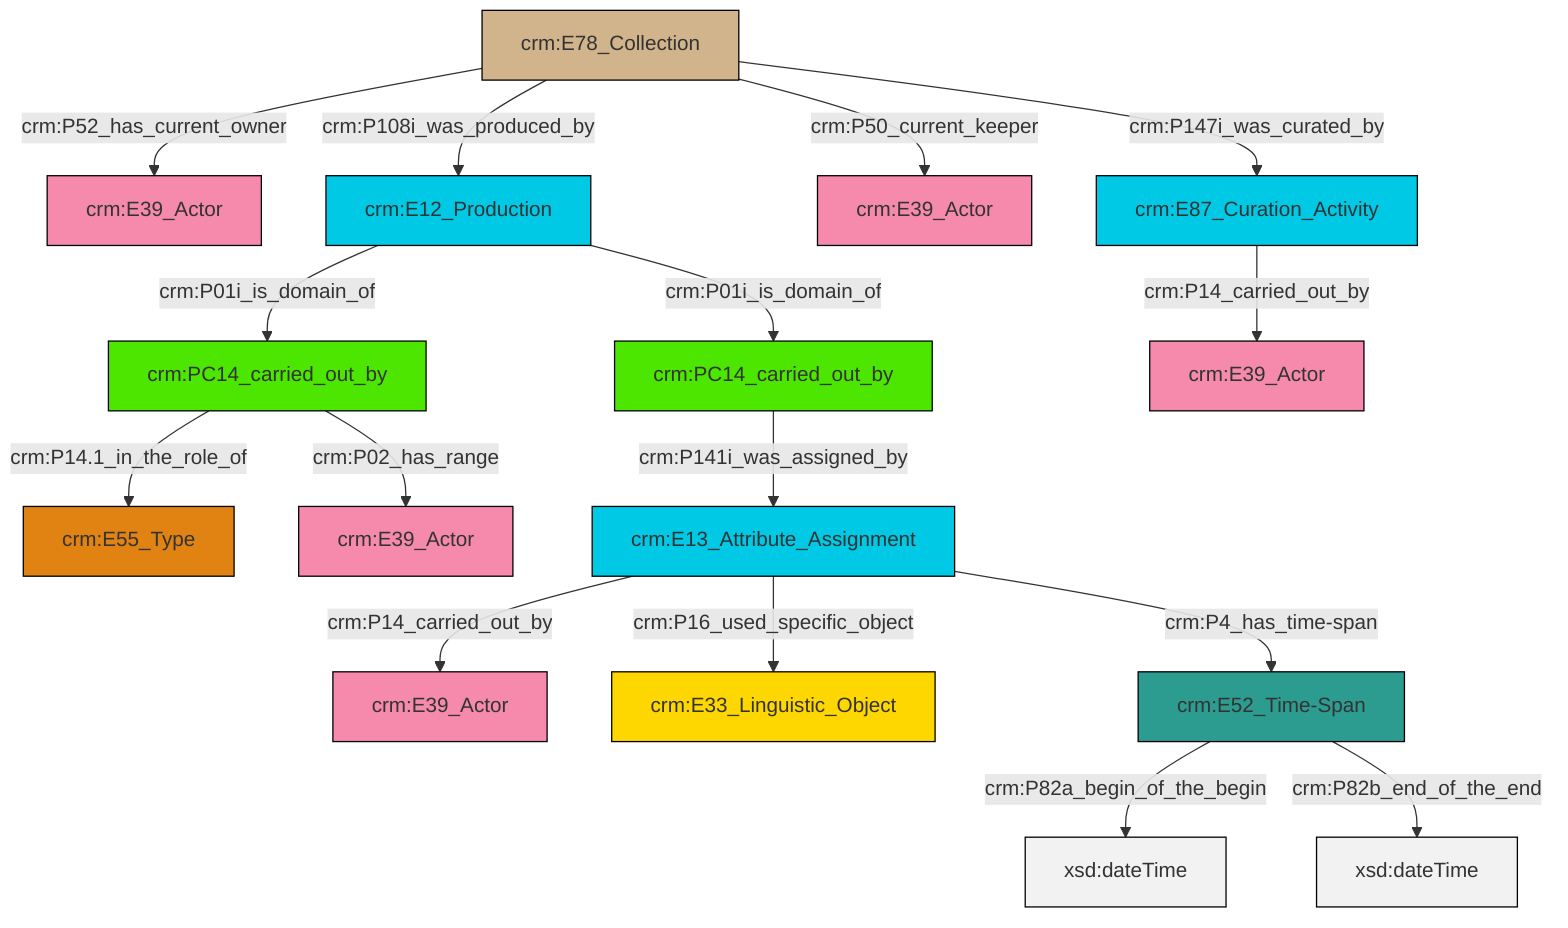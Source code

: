 graph TD
classDef Literal fill:#f2f2f2,stroke:#000000;
classDef CRM_Entity fill:#FFFFFF,stroke:#000000;
classDef Temporal_Entity fill:#00C9E6, stroke:#000000;
classDef Type fill:#E18312, stroke:#000000;
classDef Time-Span fill:#2C9C91, stroke:#000000;
classDef Appellation fill:#FFEB7F, stroke:#000000;
classDef Place fill:#008836, stroke:#000000;
classDef Persistent_Item fill:#B266B2, stroke:#000000;
classDef Conceptual_Object fill:#FFD700, stroke:#000000;
classDef Physical_Thing fill:#D2B48C, stroke:#000000;
classDef Actor fill:#f58aad, stroke:#000000;
classDef PC_Classes fill:#4ce600, stroke:#000000;
classDef Multi fill:#cccccc,stroke:#000000;

0["crm:E12_Production"]:::Temporal_Entity -->|crm:P01i_is_domain_of| 1["crm:PC14_carried_out_by"]:::PC_Classes
4["crm:E13_Attribute_Assignment"]:::Temporal_Entity -->|crm:P14_carried_out_by| 5["crm:E39_Actor"]:::Actor
8["crm:E52_Time-Span"]:::Time-Span -->|crm:P82a_begin_of_the_begin| 9[xsd:dateTime]:::Literal
14["crm:E87_Curation_Activity"]:::Temporal_Entity -->|crm:P14_carried_out_by| 15["crm:E39_Actor"]:::Actor
10["crm:E78_Collection"]:::Physical_Thing -->|crm:P52_has_current_owner| 6["crm:E39_Actor"]:::Actor
4["crm:E13_Attribute_Assignment"]:::Temporal_Entity -->|crm:P16_used_specific_object| 17["crm:E33_Linguistic_Object"]:::Conceptual_Object
1["crm:PC14_carried_out_by"]:::PC_Classes -->|crm:P14.1_in_the_role_of| 2["crm:E55_Type"]:::Type
10["crm:E78_Collection"]:::Physical_Thing -->|crm:P108i_was_produced_by| 0["crm:E12_Production"]:::Temporal_Entity
0["crm:E12_Production"]:::Temporal_Entity -->|crm:P01i_is_domain_of| 19["crm:PC14_carried_out_by"]:::PC_Classes
10["crm:E78_Collection"]:::Physical_Thing -->|crm:P50_current_keeper| 21["crm:E39_Actor"]:::Actor
19["crm:PC14_carried_out_by"]:::PC_Classes -->|crm:P141i_was_assigned_by| 4["crm:E13_Attribute_Assignment"]:::Temporal_Entity
1["crm:PC14_carried_out_by"]:::PC_Classes -->|crm:P02_has_range| 26["crm:E39_Actor"]:::Actor
8["crm:E52_Time-Span"]:::Time-Span -->|crm:P82b_end_of_the_end| 29[xsd:dateTime]:::Literal
10["crm:E78_Collection"]:::Physical_Thing -->|crm:P147i_was_curated_by| 14["crm:E87_Curation_Activity"]:::Temporal_Entity
4["crm:E13_Attribute_Assignment"]:::Temporal_Entity -->|crm:P4_has_time-span| 8["crm:E52_Time-Span"]:::Time-Span